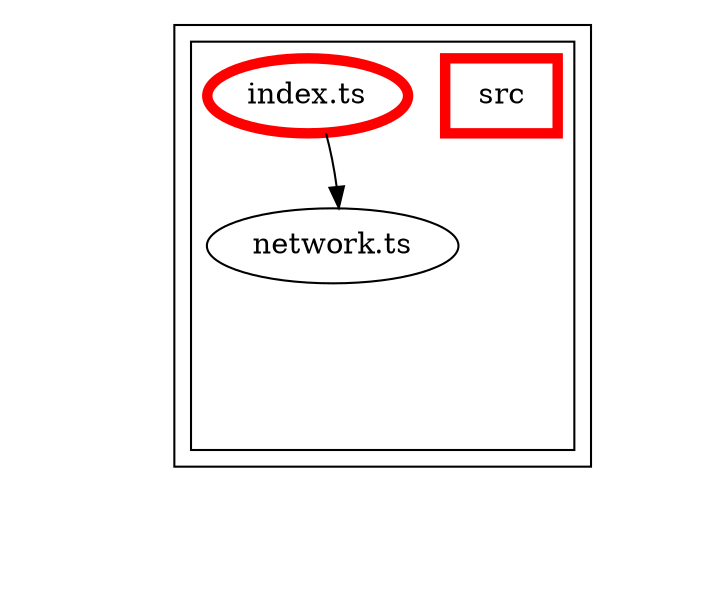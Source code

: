 digraph "dependency-graph-[object Object]" {
  compound = true;
  "dependency-graph-[object Object]" [
    style = "invis";
  ];
  "src/network.ts";
  subgraph "cluster_src" {
    color = "#000000";
    label = "";
    "name_src" [
      penwidth = 5;
      shape = "rectangle";
      color = "#ff0000";
      label = "src";
    ];
    "exit_src" [
      style = "invis";
    ];
    subgraph "cluster_src" {
      color = "#000000";
      label = "";
      "name_src" [
        penwidth = 5;
        shape = "rectangle";
        color = "#ff0000";
        label = "src";
      ];
      "exit_src" [
        style = "invis";
      ];
      "src/index.ts" [
        label = "index.ts";
        color = "#ff0000";
        penwidth = 5;
      ];
      "src/network.ts" [
        label = "network.ts";
      ];
      "src/index.ts" -> "exit_src" [
        style = "invis";
      ];
      "src/network.ts" -> "exit_src" [
        style = "invis";
      ];
    }
    "exit_src" -> "exit_src" [
      style = "invis";
    ];
    "exit_src" -> "exit_src" [
      style = "invis";
    ];
  }
  "exit_src" -> "dependency-graph-[object Object]" [
    style = "invis";
  ];
  "src/index.ts" -> "src/network.ts" [
    style = "invis";
  ];
  "src/index.ts" -> "src/network.ts" [
    style = "solid";
    ltail = "cluster_src/index.ts";
    lhead = "cluster_src/network.ts";
    color = "black";
  ];
}